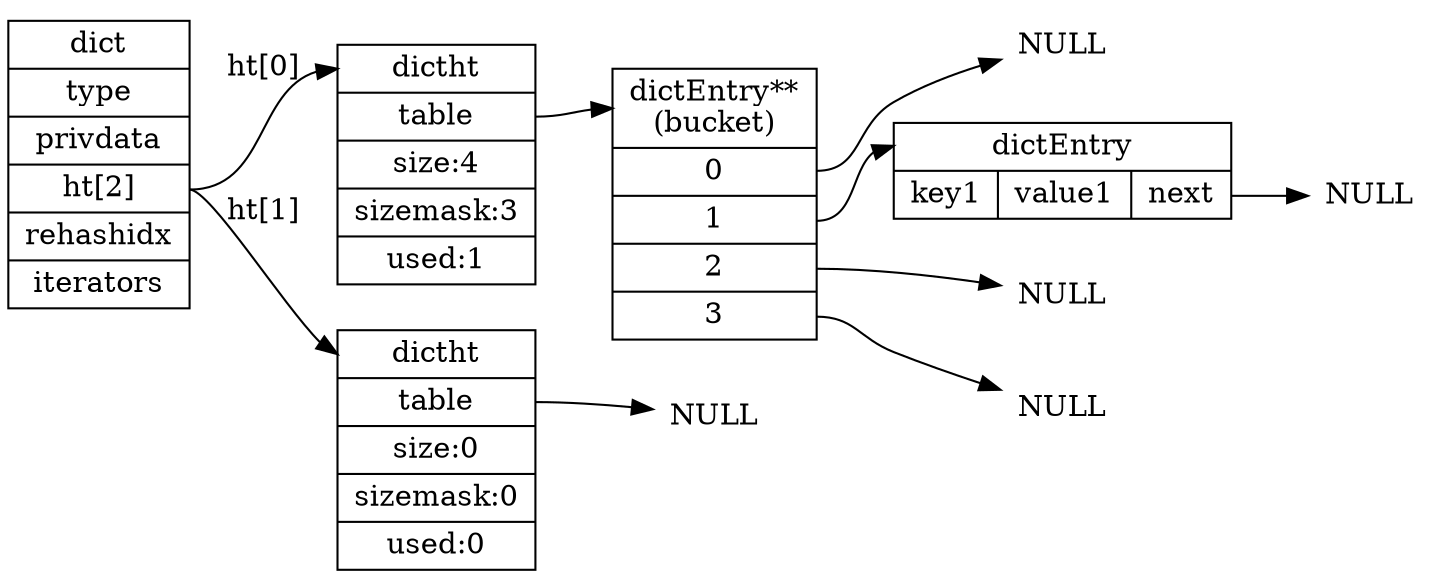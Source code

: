 digraph add_first_entry_to_empty_dict {

    // setting

    rankdir = LR;

    node[shape=record];

    // nodes

    dict [label="dict | type | privdata |<ht> ht[2] | rehashidx | iterators"];

    ht0 [label="<dictht>dictht |<table> table | size:4 | sizemask:3 | used:1"];

    ht1 [label="<dictht>dictht |<table> table | size:0 | sizemask:0 | used:0"];

    null0 [label="NULL", shape=plaintext];
    null1 [label="NULL", shape=plaintext];

    bucket [label="<head>dictEntry**\n(bucket) |<table0> 0 |<table1> 1 |<table2> 2 |<table3> 3 "];

    entry [label="<head>dictEntry |{<start>key1 | value1 |<next>next}"];

    // lines

    dict:ht -> ht0:dictht [label="ht[0]"];
    dict:ht -> ht1:dictht [label="ht[1]"];

    ht0:table -> bucket:head; bucket:table1 -> entry:head; entry:next -> null0;

    ht1:table -> null1;

    // table nulls

    tnull0 [label="NULL", shape=plaintext];
    tnull2 [label="NULL", shape=plaintext];
    tnull3 [label="NULL", shape=plaintext];

    bucket:table0 -> tnull0;
    bucket:table2 -> tnull2;
    bucket:table3 -> tnull3;
}
